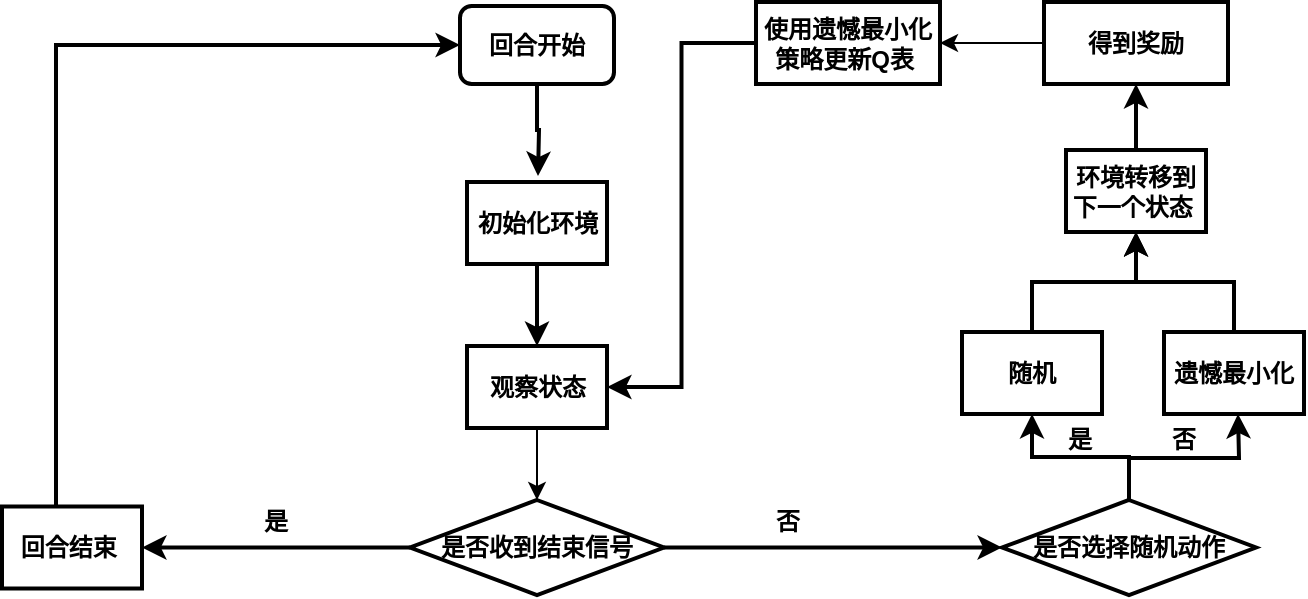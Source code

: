 <mxfile version="20.0.3" type="github" pages="3">
  <diagram id="EbEibFO-C5BBDuHJUzT-" name="Page-1">
    <mxGraphModel dx="866" dy="593" grid="0" gridSize="10" guides="1" tooltips="1" connect="1" arrows="1" fold="1" page="1" pageScale="1" pageWidth="827" pageHeight="1169" math="0" shadow="0">
      <root>
        <mxCell id="0" />
        <mxCell id="1" parent="0" />
        <mxCell id="Bi1ggKfM4Pbf4OTIna05-1" value="" style="edgeStyle=orthogonalEdgeStyle;rounded=0;orthogonalLoop=1;jettySize=auto;html=1;strokeWidth=2;" parent="1" source="Bi1ggKfM4Pbf4OTIna05-2" edge="1">
          <mxGeometry relative="1" as="geometry">
            <mxPoint x="371" y="399" as="targetPoint" />
          </mxGeometry>
        </mxCell>
        <mxCell id="Bi1ggKfM4Pbf4OTIna05-2" value="&lt;b&gt;回合开始&lt;/b&gt;" style="rounded=1;whiteSpace=wrap;html=1;strokeWidth=2;" parent="1" vertex="1">
          <mxGeometry x="332" y="314" width="77" height="39" as="geometry" />
        </mxCell>
        <mxCell id="Bi1ggKfM4Pbf4OTIna05-3" style="edgeStyle=orthogonalEdgeStyle;rounded=0;orthogonalLoop=1;jettySize=auto;html=1;strokeWidth=2;" parent="1" source="Bi1ggKfM4Pbf4OTIna05-4" target="Bi1ggKfM4Pbf4OTIna05-6" edge="1">
          <mxGeometry relative="1" as="geometry" />
        </mxCell>
        <mxCell id="Bi1ggKfM4Pbf4OTIna05-4" value="&lt;b&gt;初始化环境&lt;/b&gt;" style="rounded=0;whiteSpace=wrap;html=1;strokeWidth=2;" parent="1" vertex="1">
          <mxGeometry x="335.5" y="402" width="70" height="41" as="geometry" />
        </mxCell>
        <mxCell id="Bi1ggKfM4Pbf4OTIna05-5" value="" style="edgeStyle=orthogonalEdgeStyle;rounded=0;orthogonalLoop=1;jettySize=auto;html=1;" parent="1" source="Bi1ggKfM4Pbf4OTIna05-6" target="Bi1ggKfM4Pbf4OTIna05-16" edge="1">
          <mxGeometry relative="1" as="geometry" />
        </mxCell>
        <mxCell id="Bi1ggKfM4Pbf4OTIna05-6" value="&lt;b&gt;观察状态&lt;/b&gt;" style="rounded=0;whiteSpace=wrap;html=1;strokeWidth=2;" parent="1" vertex="1">
          <mxGeometry x="335.5" y="484" width="70" height="41" as="geometry" />
        </mxCell>
        <mxCell id="Bi1ggKfM4Pbf4OTIna05-7" style="edgeStyle=orthogonalEdgeStyle;rounded=0;orthogonalLoop=1;jettySize=auto;html=1;strokeWidth=2;" parent="1" source="Bi1ggKfM4Pbf4OTIna05-9" edge="1">
          <mxGeometry relative="1" as="geometry">
            <mxPoint x="721" y="518" as="targetPoint" />
          </mxGeometry>
        </mxCell>
        <mxCell id="Bi1ggKfM4Pbf4OTIna05-8" style="edgeStyle=orthogonalEdgeStyle;rounded=0;orthogonalLoop=1;jettySize=auto;html=1;entryX=0.5;entryY=1;entryDx=0;entryDy=0;strokeWidth=2;" parent="1" source="Bi1ggKfM4Pbf4OTIna05-9" target="Bi1ggKfM4Pbf4OTIna05-11" edge="1">
          <mxGeometry relative="1" as="geometry" />
        </mxCell>
        <mxCell id="Bi1ggKfM4Pbf4OTIna05-9" value="&lt;b&gt;是否选择随机动作&lt;/b&gt;" style="rhombus;whiteSpace=wrap;html=1;rounded=0;strokeWidth=2;" parent="1" vertex="1">
          <mxGeometry x="603" y="561" width="127" height="47.5" as="geometry" />
        </mxCell>
        <mxCell id="Bi1ggKfM4Pbf4OTIna05-10" style="edgeStyle=orthogonalEdgeStyle;rounded=0;orthogonalLoop=1;jettySize=auto;html=1;entryX=0.5;entryY=1;entryDx=0;entryDy=0;strokeWidth=2;" parent="1" source="Bi1ggKfM4Pbf4OTIna05-11" target="Bi1ggKfM4Pbf4OTIna05-21" edge="1">
          <mxGeometry relative="1" as="geometry">
            <Array as="points">
              <mxPoint x="618" y="452" />
              <mxPoint x="670" y="452" />
            </Array>
          </mxGeometry>
        </mxCell>
        <mxCell id="Bi1ggKfM4Pbf4OTIna05-11" value="&lt;b&gt;随机&lt;/b&gt;" style="rounded=0;whiteSpace=wrap;html=1;strokeWidth=2;" parent="1" vertex="1">
          <mxGeometry x="583" y="477" width="70" height="41" as="geometry" />
        </mxCell>
        <mxCell id="Bi1ggKfM4Pbf4OTIna05-12" style="edgeStyle=orthogonalEdgeStyle;rounded=0;orthogonalLoop=1;jettySize=auto;html=1;strokeWidth=2;" parent="1" source="Bi1ggKfM4Pbf4OTIna05-13" target="Bi1ggKfM4Pbf4OTIna05-21" edge="1">
          <mxGeometry relative="1" as="geometry" />
        </mxCell>
        <mxCell id="Bi1ggKfM4Pbf4OTIna05-13" value="遗憾最小化" style="rounded=0;whiteSpace=wrap;html=1;strokeWidth=2;fontStyle=1" parent="1" vertex="1">
          <mxGeometry x="684" y="477" width="70" height="41" as="geometry" />
        </mxCell>
        <mxCell id="Bi1ggKfM4Pbf4OTIna05-14" style="edgeStyle=orthogonalEdgeStyle;rounded=0;orthogonalLoop=1;jettySize=auto;html=1;entryX=1;entryY=0.5;entryDx=0;entryDy=0;strokeWidth=2;" parent="1" source="Bi1ggKfM4Pbf4OTIna05-16" target="Bi1ggKfM4Pbf4OTIna05-18" edge="1">
          <mxGeometry relative="1" as="geometry" />
        </mxCell>
        <mxCell id="Bi1ggKfM4Pbf4OTIna05-15" value="" style="edgeStyle=orthogonalEdgeStyle;rounded=0;orthogonalLoop=1;jettySize=auto;html=1;strokeWidth=2;" parent="1" source="Bi1ggKfM4Pbf4OTIna05-16" target="Bi1ggKfM4Pbf4OTIna05-9" edge="1">
          <mxGeometry relative="1" as="geometry" />
        </mxCell>
        <mxCell id="Bi1ggKfM4Pbf4OTIna05-16" value="&lt;b&gt;是否收到结束信号&lt;/b&gt;" style="rhombus;whiteSpace=wrap;html=1;rounded=0;strokeWidth=2;" parent="1" vertex="1">
          <mxGeometry x="307" y="561" width="127" height="47.5" as="geometry" />
        </mxCell>
        <mxCell id="Bi1ggKfM4Pbf4OTIna05-17" style="edgeStyle=orthogonalEdgeStyle;rounded=0;orthogonalLoop=1;jettySize=auto;html=1;entryX=0;entryY=0.5;entryDx=0;entryDy=0;strokeWidth=2;" parent="1" source="Bi1ggKfM4Pbf4OTIna05-18" target="Bi1ggKfM4Pbf4OTIna05-2" edge="1">
          <mxGeometry relative="1" as="geometry">
            <Array as="points">
              <mxPoint x="130" y="334" />
            </Array>
          </mxGeometry>
        </mxCell>
        <mxCell id="Bi1ggKfM4Pbf4OTIna05-18" value="&lt;b&gt;回合结束&amp;nbsp;&lt;/b&gt;" style="rounded=0;whiteSpace=wrap;html=1;strokeWidth=2;" parent="1" vertex="1">
          <mxGeometry x="103" y="564.25" width="70" height="41" as="geometry" />
        </mxCell>
        <mxCell id="Bi1ggKfM4Pbf4OTIna05-19" value="&lt;b&gt;是&lt;/b&gt;" style="text;html=1;strokeColor=none;fillColor=none;align=center;verticalAlign=middle;whiteSpace=wrap;rounded=0;" parent="1" vertex="1">
          <mxGeometry x="210" y="557" width="60" height="30" as="geometry" />
        </mxCell>
        <mxCell id="Bi1ggKfM4Pbf4OTIna05-20" value="" style="edgeStyle=orthogonalEdgeStyle;rounded=0;orthogonalLoop=1;jettySize=auto;html=1;strokeWidth=2;" parent="1" source="Bi1ggKfM4Pbf4OTIna05-21" target="Bi1ggKfM4Pbf4OTIna05-23" edge="1">
          <mxGeometry relative="1" as="geometry" />
        </mxCell>
        <mxCell id="Bi1ggKfM4Pbf4OTIna05-21" value="环境转移到下一个状态&amp;nbsp;" style="rounded=0;whiteSpace=wrap;html=1;strokeWidth=2;fontStyle=1" parent="1" vertex="1">
          <mxGeometry x="635" y="386" width="70" height="41" as="geometry" />
        </mxCell>
        <mxCell id="Bi1ggKfM4Pbf4OTIna05-22" value="" style="edgeStyle=orthogonalEdgeStyle;rounded=0;orthogonalLoop=1;jettySize=auto;html=1;" parent="1" source="Bi1ggKfM4Pbf4OTIna05-23" target="Bi1ggKfM4Pbf4OTIna05-25" edge="1">
          <mxGeometry relative="1" as="geometry" />
        </mxCell>
        <mxCell id="Bi1ggKfM4Pbf4OTIna05-23" value="得到奖励" style="rounded=0;whiteSpace=wrap;html=1;strokeWidth=2;fontStyle=1" parent="1" vertex="1">
          <mxGeometry x="624" y="312" width="92" height="41" as="geometry" />
        </mxCell>
        <mxCell id="Bi1ggKfM4Pbf4OTIna05-24" style="edgeStyle=orthogonalEdgeStyle;rounded=0;orthogonalLoop=1;jettySize=auto;html=1;entryX=1;entryY=0.5;entryDx=0;entryDy=0;strokeWidth=2;" parent="1" source="Bi1ggKfM4Pbf4OTIna05-25" target="Bi1ggKfM4Pbf4OTIna05-6" edge="1">
          <mxGeometry relative="1" as="geometry">
            <mxPoint x="411" y="504.5" as="targetPoint" />
          </mxGeometry>
        </mxCell>
        <mxCell id="Bi1ggKfM4Pbf4OTIna05-25" value="使用遗憾最小化策略更新Q表&amp;nbsp;" style="rounded=0;whiteSpace=wrap;html=1;strokeWidth=2;fontStyle=1" parent="1" vertex="1">
          <mxGeometry x="480" y="312" width="92" height="41" as="geometry" />
        </mxCell>
        <mxCell id="Bi1ggKfM4Pbf4OTIna05-26" value="&lt;b&gt;否&lt;/b&gt;" style="text;html=1;strokeColor=none;fillColor=none;align=center;verticalAlign=middle;whiteSpace=wrap;rounded=0;" parent="1" vertex="1">
          <mxGeometry x="466" y="557" width="60" height="30" as="geometry" />
        </mxCell>
        <mxCell id="Bi1ggKfM4Pbf4OTIna05-27" value="&lt;b&gt;是&lt;/b&gt;" style="text;html=1;strokeColor=none;fillColor=none;align=center;verticalAlign=middle;whiteSpace=wrap;rounded=0;" parent="1" vertex="1">
          <mxGeometry x="612" y="516" width="60" height="30" as="geometry" />
        </mxCell>
        <mxCell id="Bi1ggKfM4Pbf4OTIna05-28" value="&lt;b&gt;否&lt;/b&gt;" style="text;html=1;strokeColor=none;fillColor=none;align=center;verticalAlign=middle;whiteSpace=wrap;rounded=0;strokeWidth=2;" parent="1" vertex="1">
          <mxGeometry x="664" y="516" width="60" height="30" as="geometry" />
        </mxCell>
      </root>
    </mxGraphModel>
  </diagram>
  <diagram id="p9wuOLIHQDc3tzzxA4Dq" name="Page-2">
    <mxGraphModel dx="1443" dy="988" grid="0" gridSize="10" guides="1" tooltips="1" connect="1" arrows="1" fold="1" page="1" pageScale="1" pageWidth="827" pageHeight="1169" math="0" shadow="0">
      <root>
        <mxCell id="0" />
        <mxCell id="1" parent="0" />
        <mxCell id="-XUzzWzPFBp842z5V96Q-1" value="" style="edgeStyle=orthogonalEdgeStyle;rounded=0;orthogonalLoop=1;jettySize=auto;html=1;strokeWidth=2;" parent="1" source="-XUzzWzPFBp842z5V96Q-2" edge="1">
          <mxGeometry relative="1" as="geometry">
            <mxPoint x="371" y="399" as="targetPoint" />
          </mxGeometry>
        </mxCell>
        <mxCell id="-XUzzWzPFBp842z5V96Q-2" value="&lt;b&gt;回合开始&lt;/b&gt;" style="rounded=1;whiteSpace=wrap;html=1;strokeWidth=2;" parent="1" vertex="1">
          <mxGeometry x="332" y="314" width="77" height="39" as="geometry" />
        </mxCell>
        <mxCell id="-XUzzWzPFBp842z5V96Q-3" style="edgeStyle=orthogonalEdgeStyle;rounded=0;orthogonalLoop=1;jettySize=auto;html=1;strokeWidth=2;" parent="1" source="-XUzzWzPFBp842z5V96Q-4" target="-XUzzWzPFBp842z5V96Q-6" edge="1">
          <mxGeometry relative="1" as="geometry" />
        </mxCell>
        <mxCell id="-XUzzWzPFBp842z5V96Q-4" value="&lt;b&gt;初始化环境&lt;/b&gt;" style="rounded=0;whiteSpace=wrap;html=1;strokeWidth=2;" parent="1" vertex="1">
          <mxGeometry x="335.5" y="402" width="70" height="41" as="geometry" />
        </mxCell>
        <mxCell id="-XUzzWzPFBp842z5V96Q-5" value="" style="edgeStyle=orthogonalEdgeStyle;rounded=0;orthogonalLoop=1;jettySize=auto;html=1;" parent="1" source="-XUzzWzPFBp842z5V96Q-6" target="-XUzzWzPFBp842z5V96Q-16" edge="1">
          <mxGeometry relative="1" as="geometry" />
        </mxCell>
        <mxCell id="-XUzzWzPFBp842z5V96Q-6" value="&lt;b&gt;观察状态&lt;/b&gt;" style="rounded=0;whiteSpace=wrap;html=1;strokeWidth=2;" parent="1" vertex="1">
          <mxGeometry x="335.5" y="484" width="70" height="41" as="geometry" />
        </mxCell>
        <mxCell id="-XUzzWzPFBp842z5V96Q-7" style="edgeStyle=orthogonalEdgeStyle;rounded=0;orthogonalLoop=1;jettySize=auto;html=1;entryX=0.5;entryY=1;entryDx=0;entryDy=0;strokeWidth=2;" parent="1" source="-XUzzWzPFBp842z5V96Q-9" target="-XUzzWzPFBp842z5V96Q-11" edge="1">
          <mxGeometry relative="1" as="geometry" />
        </mxCell>
        <mxCell id="-XUzzWzPFBp842z5V96Q-8" style="edgeStyle=orthogonalEdgeStyle;rounded=0;orthogonalLoop=1;jettySize=auto;html=1;entryX=0.5;entryY=1;entryDx=0;entryDy=0;strokeWidth=2;" parent="1" source="-XUzzWzPFBp842z5V96Q-9" target="-XUzzWzPFBp842z5V96Q-13" edge="1">
          <mxGeometry relative="1" as="geometry" />
        </mxCell>
        <mxCell id="-XUzzWzPFBp842z5V96Q-9" value="&lt;b&gt;是否选择随机动作&lt;/b&gt;" style="rhombus;whiteSpace=wrap;html=1;rounded=0;strokeWidth=2;" parent="1" vertex="1">
          <mxGeometry x="748" y="561" width="127" height="47.5" as="geometry" />
        </mxCell>
        <mxCell id="-XUzzWzPFBp842z5V96Q-10" style="edgeStyle=orthogonalEdgeStyle;rounded=0;orthogonalLoop=1;jettySize=auto;html=1;entryX=0.5;entryY=1;entryDx=0;entryDy=0;strokeWidth=2;" parent="1" source="-XUzzWzPFBp842z5V96Q-11" target="-XUzzWzPFBp842z5V96Q-21" edge="1">
          <mxGeometry relative="1" as="geometry" />
        </mxCell>
        <mxCell id="-XUzzWzPFBp842z5V96Q-11" value="&lt;b&gt;随机&lt;/b&gt;" style="rounded=0;whiteSpace=wrap;html=1;strokeWidth=2;" parent="1" vertex="1">
          <mxGeometry x="726" y="477" width="70" height="41" as="geometry" />
        </mxCell>
        <mxCell id="-XUzzWzPFBp842z5V96Q-12" style="edgeStyle=orthogonalEdgeStyle;rounded=0;orthogonalLoop=1;jettySize=auto;html=1;entryX=0.5;entryY=1;entryDx=0;entryDy=0;strokeWidth=2;" parent="1" source="-XUzzWzPFBp842z5V96Q-13" target="-XUzzWzPFBp842z5V96Q-21" edge="1">
          <mxGeometry relative="1" as="geometry" />
        </mxCell>
        <mxCell id="-XUzzWzPFBp842z5V96Q-13" value="遗憾最小化" style="rounded=0;whiteSpace=wrap;html=1;strokeWidth=2;fontStyle=1;dashed=1;" parent="1" vertex="1">
          <mxGeometry x="827" y="477" width="70" height="41" as="geometry" />
        </mxCell>
        <mxCell id="-XUzzWzPFBp842z5V96Q-14" style="edgeStyle=orthogonalEdgeStyle;rounded=0;orthogonalLoop=1;jettySize=auto;html=1;entryX=1;entryY=0.5;entryDx=0;entryDy=0;strokeWidth=2;" parent="1" source="-XUzzWzPFBp842z5V96Q-16" target="-XUzzWzPFBp842z5V96Q-18" edge="1">
          <mxGeometry relative="1" as="geometry" />
        </mxCell>
        <mxCell id="-XUzzWzPFBp842z5V96Q-15" value="" style="edgeStyle=orthogonalEdgeStyle;rounded=0;orthogonalLoop=1;jettySize=auto;html=1;strokeWidth=2;" parent="1" source="-XUzzWzPFBp842z5V96Q-16" target="-XUzzWzPFBp842z5V96Q-9" edge="1">
          <mxGeometry relative="1" as="geometry" />
        </mxCell>
        <mxCell id="-XUzzWzPFBp842z5V96Q-16" value="&lt;b&gt;是否收到结束信号&lt;/b&gt;" style="rhombus;whiteSpace=wrap;html=1;rounded=0;strokeWidth=2;" parent="1" vertex="1">
          <mxGeometry x="307" y="561" width="127" height="47.5" as="geometry" />
        </mxCell>
        <mxCell id="-XUzzWzPFBp842z5V96Q-17" style="edgeStyle=orthogonalEdgeStyle;rounded=0;orthogonalLoop=1;jettySize=auto;html=1;entryX=0;entryY=0.5;entryDx=0;entryDy=0;strokeWidth=2;" parent="1" source="-XUzzWzPFBp842z5V96Q-18" target="-XUzzWzPFBp842z5V96Q-2" edge="1">
          <mxGeometry relative="1" as="geometry">
            <Array as="points">
              <mxPoint x="130" y="334" />
            </Array>
          </mxGeometry>
        </mxCell>
        <mxCell id="-XUzzWzPFBp842z5V96Q-18" value="&lt;b&gt;回合结束&amp;nbsp;&lt;/b&gt;" style="rounded=0;whiteSpace=wrap;html=1;strokeWidth=2;" parent="1" vertex="1">
          <mxGeometry x="103" y="564.25" width="70" height="41" as="geometry" />
        </mxCell>
        <mxCell id="-XUzzWzPFBp842z5V96Q-19" value="&lt;b&gt;是&lt;/b&gt;" style="text;html=1;strokeColor=none;fillColor=none;align=center;verticalAlign=middle;whiteSpace=wrap;rounded=0;" parent="1" vertex="1">
          <mxGeometry x="210" y="557" width="60" height="30" as="geometry" />
        </mxCell>
        <mxCell id="-XUzzWzPFBp842z5V96Q-20" value="" style="edgeStyle=orthogonalEdgeStyle;rounded=0;orthogonalLoop=1;jettySize=auto;html=1;strokeWidth=2;" parent="1" source="-XUzzWzPFBp842z5V96Q-21" target="-XUzzWzPFBp842z5V96Q-23" edge="1">
          <mxGeometry relative="1" as="geometry" />
        </mxCell>
        <mxCell id="-XUzzWzPFBp842z5V96Q-21" value="环境转移到下一个状态&amp;nbsp;" style="rounded=0;whiteSpace=wrap;html=1;strokeWidth=2;fontStyle=1" parent="1" vertex="1">
          <mxGeometry x="776.5" y="392" width="70" height="41" as="geometry" />
        </mxCell>
        <mxCell id="-XUzzWzPFBp842z5V96Q-22" value="" style="edgeStyle=orthogonalEdgeStyle;rounded=0;orthogonalLoop=1;jettySize=auto;html=1;" parent="1" source="-XUzzWzPFBp842z5V96Q-23" target="-XUzzWzPFBp842z5V96Q-25" edge="1">
          <mxGeometry relative="1" as="geometry" />
        </mxCell>
        <mxCell id="-XUzzWzPFBp842z5V96Q-23" value="得到奖励" style="rounded=0;whiteSpace=wrap;html=1;strokeWidth=2;fontStyle=1" parent="1" vertex="1">
          <mxGeometry x="765.5" y="312" width="92" height="41" as="geometry" />
        </mxCell>
        <mxCell id="-XUzzWzPFBp842z5V96Q-24" style="edgeStyle=orthogonalEdgeStyle;rounded=0;orthogonalLoop=1;jettySize=auto;html=1;entryX=1;entryY=0.5;entryDx=0;entryDy=0;strokeWidth=2;" parent="1" source="-XUzzWzPFBp842z5V96Q-25" target="-XUzzWzPFBp842z5V96Q-6" edge="1">
          <mxGeometry relative="1" as="geometry">
            <mxPoint x="411" y="504.5" as="targetPoint" />
          </mxGeometry>
        </mxCell>
        <mxCell id="-XUzzWzPFBp842z5V96Q-25" value="" style="rounded=0;whiteSpace=wrap;html=1;strokeWidth=2;fontStyle=1;dashed=1;" parent="1" vertex="1">
          <mxGeometry x="501" y="243" width="188" height="179" as="geometry" />
        </mxCell>
        <mxCell id="-XUzzWzPFBp842z5V96Q-26" value="&lt;b&gt;否&lt;/b&gt;" style="text;html=1;strokeColor=none;fillColor=none;align=center;verticalAlign=middle;whiteSpace=wrap;rounded=0;" parent="1" vertex="1">
          <mxGeometry x="466" y="557" width="60" height="30" as="geometry" />
        </mxCell>
        <mxCell id="-XUzzWzPFBp842z5V96Q-27" value="&lt;b&gt;是&lt;/b&gt;" style="text;html=1;strokeColor=none;fillColor=none;align=center;verticalAlign=middle;whiteSpace=wrap;rounded=0;" parent="1" vertex="1">
          <mxGeometry x="756" y="516" width="60" height="30" as="geometry" />
        </mxCell>
        <mxCell id="-XUzzWzPFBp842z5V96Q-28" value="&lt;b&gt;否&lt;/b&gt;" style="text;html=1;strokeColor=none;fillColor=none;align=center;verticalAlign=middle;whiteSpace=wrap;rounded=0;strokeWidth=2;" parent="1" vertex="1">
          <mxGeometry x="807" y="516" width="60" height="30" as="geometry" />
        </mxCell>
        <mxCell id="-XUzzWzPFBp842z5V96Q-29" value="&lt;span style=&quot;font-weight: 700;&quot;&gt;使用遗憾最小化策略更新Q表&amp;nbsp;&lt;/span&gt;" style="rounded=0;whiteSpace=wrap;html=1;strokeWidth=2;" parent="1" vertex="1">
          <mxGeometry x="514" y="270" width="166" height="22" as="geometry" />
        </mxCell>
        <mxCell id="-XUzzWzPFBp842z5V96Q-30" value="&lt;span style=&quot;font-weight: 700;&quot;&gt;使用遗憾最小化策略更新Q表&amp;nbsp;&lt;/span&gt;" style="rounded=0;whiteSpace=wrap;html=1;strokeWidth=2;" parent="1" vertex="1">
          <mxGeometry x="514" y="317" width="166" height="22" as="geometry" />
        </mxCell>
        <mxCell id="-XUzzWzPFBp842z5V96Q-31" value="&lt;span style=&quot;font-weight: 700;&quot;&gt;使用遗憾最小化策略更新Q表&amp;nbsp;&lt;/span&gt;" style="rounded=0;whiteSpace=wrap;html=1;strokeWidth=2;" parent="1" vertex="1">
          <mxGeometry x="514" y="380" width="166" height="22" as="geometry" />
        </mxCell>
      </root>
    </mxGraphModel>
  </diagram>
  <diagram id="SYrQ1GWipKdG86Qw5mBK" name="Page-3">
    <mxGraphModel dx="866" dy="593" grid="0" gridSize="10" guides="1" tooltips="1" connect="1" arrows="1" fold="1" page="1" pageScale="1" pageWidth="827" pageHeight="1169" math="0" shadow="0">
      <root>
        <mxCell id="0" />
        <mxCell id="1" parent="0" />
        <mxCell id="8chqCY4S-ap9Fa9wyQtx-1" value="" style="rounded=0;whiteSpace=wrap;html=1;strokeWidth=2;" parent="1" vertex="1">
          <mxGeometry x="279" y="160" width="154" height="31" as="geometry" />
        </mxCell>
        <mxCell id="8chqCY4S-ap9Fa9wyQtx-9" value="&lt;font style=&quot;font-size: 20px;&quot;&gt;old ebp&lt;/font&gt;" style="rounded=0;whiteSpace=wrap;html=1;strokeWidth=2;" parent="1" vertex="1">
          <mxGeometry x="279" y="191" width="154" height="31" as="geometry" />
        </mxCell>
        <mxCell id="8chqCY4S-ap9Fa9wyQtx-10" value="返回地址" style="text;html=1;strokeColor=none;fillColor=none;align=center;verticalAlign=middle;whiteSpace=wrap;rounded=0;fontSize=20;" parent="1" vertex="1">
          <mxGeometry x="307.5" y="160" width="97" height="30" as="geometry" />
        </mxCell>
        <mxCell id="8chqCY4S-ap9Fa9wyQtx-11" value="&lt;span style=&quot;font-size: 20px;&quot;&gt;s&lt;/span&gt;" style="rounded=0;whiteSpace=wrap;html=1;strokeWidth=2;" parent="1" vertex="1">
          <mxGeometry x="279" y="268" width="154" height="84" as="geometry" />
        </mxCell>
        <mxCell id="8chqCY4S-ap9Fa9wyQtx-12" value="" style="shape=curlyBracket;whiteSpace=wrap;html=1;rounded=1;fontSize=20;strokeWidth=2;size=0.5;" parent="1" vertex="1">
          <mxGeometry x="253" y="162.25" width="20" height="26.5" as="geometry" />
        </mxCell>
        <mxCell id="8chqCY4S-ap9Fa9wyQtx-14" value="" style="shape=curlyBracket;whiteSpace=wrap;html=1;rounded=1;fontSize=20;strokeWidth=2;size=0.5;" parent="1" vertex="1">
          <mxGeometry x="251" y="193.25" width="20" height="26.5" as="geometry" />
        </mxCell>
        <mxCell id="8chqCY4S-ap9Fa9wyQtx-15" value="4字节" style="text;html=1;strokeColor=none;fillColor=none;align=center;verticalAlign=middle;whiteSpace=wrap;rounded=0;fontSize=20;" parent="1" vertex="1">
          <mxGeometry x="187" y="161" width="60" height="30" as="geometry" />
        </mxCell>
        <mxCell id="8chqCY4S-ap9Fa9wyQtx-16" value="4字节" style="text;html=1;strokeColor=none;fillColor=none;align=center;verticalAlign=middle;whiteSpace=wrap;rounded=0;fontSize=20;" parent="1" vertex="1">
          <mxGeometry x="187" y="190" width="60" height="30" as="geometry" />
        </mxCell>
        <mxCell id="8chqCY4S-ap9Fa9wyQtx-17" value="" style="shape=curlyBracket;whiteSpace=wrap;html=1;rounded=1;fontSize=20;strokeWidth=2;size=0.5;" parent="1" vertex="1">
          <mxGeometry x="251" y="270" width="20" height="80" as="geometry" />
        </mxCell>
        <mxCell id="8chqCY4S-ap9Fa9wyQtx-18" value="24字节" style="text;html=1;strokeColor=none;fillColor=none;align=center;verticalAlign=middle;whiteSpace=wrap;rounded=0;fontSize=20;" parent="1" vertex="1">
          <mxGeometry x="180" y="295" width="73" height="30" as="geometry" />
        </mxCell>
        <mxCell id="8chqCY4S-ap9Fa9wyQtx-20" value="" style="rounded=0;whiteSpace=wrap;html=1;strokeWidth=2;" parent="1" vertex="1">
          <mxGeometry x="279" y="222" width="154" height="46" as="geometry" />
        </mxCell>
        <mxCell id="8chqCY4S-ap9Fa9wyQtx-21" value="" style="shape=curlyBracket;whiteSpace=wrap;html=1;rounded=1;fontSize=20;strokeWidth=2;size=0.477;" parent="1" vertex="1">
          <mxGeometry x="251" y="223.13" width="20" height="43.75" as="geometry" />
        </mxCell>
        <mxCell id="8chqCY4S-ap9Fa9wyQtx-22" value="8字节" style="text;html=1;strokeColor=none;fillColor=none;align=center;verticalAlign=middle;whiteSpace=wrap;rounded=0;fontSize=20;" parent="1" vertex="1">
          <mxGeometry x="191" y="230" width="60" height="30" as="geometry" />
        </mxCell>
        <mxCell id="8chqCY4S-ap9Fa9wyQtx-24" value="" style="endArrow=classic;html=1;rounded=0;fontSize=20;" parent="1" edge="1">
          <mxGeometry width="50" height="50" relative="1" as="geometry">
            <mxPoint x="435" y="352" as="sourcePoint" />
            <mxPoint x="513" y="352" as="targetPoint" />
          </mxGeometry>
        </mxCell>
        <mxCell id="8chqCY4S-ap9Fa9wyQtx-25" value="-0x20" style="text;html=1;strokeColor=none;fillColor=none;align=center;verticalAlign=middle;whiteSpace=wrap;rounded=0;fontSize=20;" parent="1" vertex="1">
          <mxGeometry x="518" y="338" width="60" height="30" as="geometry" />
        </mxCell>
        <mxCell id="8chqCY4S-ap9Fa9wyQtx-26" value="" style="endArrow=classic;html=1;rounded=0;fontSize=20;" parent="1" edge="1">
          <mxGeometry width="50" height="50" relative="1" as="geometry">
            <mxPoint x="440" y="222" as="sourcePoint" />
            <mxPoint x="518" y="222" as="targetPoint" />
          </mxGeometry>
        </mxCell>
        <mxCell id="8chqCY4S-ap9Fa9wyQtx-27" value="0" style="text;html=1;strokeColor=none;fillColor=none;align=center;verticalAlign=middle;whiteSpace=wrap;rounded=0;fontSize=20;" parent="1" vertex="1">
          <mxGeometry x="518" y="204" width="60" height="30" as="geometry" />
        </mxCell>
        <mxCell id="8chqCY4S-ap9Fa9wyQtx-29" value="" style="endArrow=classic;html=1;rounded=0;fontSize=20;" parent="1" edge="1">
          <mxGeometry width="50" height="50" relative="1" as="geometry">
            <mxPoint x="440" y="191" as="sourcePoint" />
            <mxPoint x="518" y="191" as="targetPoint" />
          </mxGeometry>
        </mxCell>
        <mxCell id="8chqCY4S-ap9Fa9wyQtx-30" value="0x4" style="text;html=1;strokeColor=none;fillColor=none;align=center;verticalAlign=middle;whiteSpace=wrap;rounded=0;fontSize=20;" parent="1" vertex="1">
          <mxGeometry x="518" y="174" width="60" height="30" as="geometry" />
        </mxCell>
        <mxCell id="8chqCY4S-ap9Fa9wyQtx-31" value="" style="rounded=0;whiteSpace=wrap;html=1;strokeWidth=2;" parent="1" vertex="1">
          <mxGeometry x="604" y="160" width="154" height="31" as="geometry" />
        </mxCell>
        <mxCell id="8chqCY4S-ap9Fa9wyQtx-33" value="0x8048554" style="text;html=1;strokeColor=none;fillColor=none;align=center;verticalAlign=middle;whiteSpace=wrap;rounded=0;fontSize=20;" parent="1" vertex="1">
          <mxGeometry x="632.5" y="160" width="97" height="30" as="geometry" />
        </mxCell>
        <mxCell id="8chqCY4S-ap9Fa9wyQtx-34" value="&lt;span style=&quot;font-size: 20px;&quot;&gt;shellcode&lt;/span&gt;" style="rounded=0;whiteSpace=wrap;html=1;strokeWidth=2;" parent="1" vertex="1">
          <mxGeometry x="604" y="191" width="154" height="159" as="geometry" />
        </mxCell>
        <mxCell id="8chqCY4S-ap9Fa9wyQtx-36" value="sub esp, 40&lt;span style=&quot;color: rgba(0, 0, 0, 0); font-family: monospace; font-size: 0px; text-align: start;&quot;&gt;%3CmxGraphModel%3E%3Croot%3E%3CmxCell%20id%3D%220%22%2F%3E%3CmxCell%20id%3D%221%22%20parent%3D%220%22%2F%3E%3CmxCell%20id%3D%222%22%20value%3D%22%22%20style%3D%22rounded%3D0%3BwhiteSpace%3Dwrap%3Bhtml%3D1%3BstrokeWidth%3D2%3B%22%20vertex%3D%221%22%20parent%3D%221%22%3E%3CmxGeometry%20x%3D%22604%22%20y%3D%22160%22%20width%3D%22154%22%20height%3D%2231%22%20as%3D%22geometry%22%2F%3E%3C%2FmxCell%3E%3C%2Froot%3E%3C%2FmxGraphModel%3E&lt;/span&gt;&lt;span style=&quot;color: rgba(0, 0, 0, 0); font-family: monospace; font-size: 0px; text-align: start;&quot;&gt;%3CmxGraphModel%3E%3Croot%3E%3CmxCell%20id%3D%220%22%2F%3E%3CmxCell%20id%3D%221%22%20parent%3D%220%22%2F%3E%3CmxCell%20id%3D%222%22%20value%3D%22%22%20style%3D%22rounded%3D0%3BwhiteSpace%3Dwrap%3Bhtml%3D1%3BstrokeWidth%3D2%3B%22%20vertex%3D%221%22%20parent%3D%221%22%3E%3CmxGeometry%20x%3D%22604%22%20y%3D%22160%22%20width%3D%22154%22%20height%3D%2231%22%20as%3D%22geometry%22%2F%3E%3C%2FmxCell%3E%3C%2Froot%3E%3C%2FmxGraphModel%3E&lt;/span&gt;" style="rounded=0;whiteSpace=wrap;html=1;strokeWidth=2;" parent="1" vertex="1">
          <mxGeometry x="604" y="129" width="154" height="31" as="geometry" />
        </mxCell>
        <mxCell id="8chqCY4S-ap9Fa9wyQtx-37" value="call esp" style="rounded=0;whiteSpace=wrap;html=1;strokeWidth=2;" parent="1" vertex="1">
          <mxGeometry x="604" y="98" width="154" height="31" as="geometry" />
        </mxCell>
        <mxCell id="8chqCY4S-ap9Fa9wyQtx-38" value="" style="endArrow=classic;html=1;rounded=0;fontSize=20;" parent="1" edge="1">
          <mxGeometry width="50" height="50" relative="1" as="geometry">
            <mxPoint x="831" y="159" as="sourcePoint" />
            <mxPoint x="760" y="159" as="targetPoint" />
          </mxGeometry>
        </mxCell>
        <mxCell id="8chqCY4S-ap9Fa9wyQtx-40" value="esp(eip)" style="text;html=1;strokeColor=none;fillColor=none;align=center;verticalAlign=middle;whiteSpace=wrap;rounded=0;fontSize=20;" parent="1" vertex="1">
          <mxGeometry x="819" y="142" width="105" height="30" as="geometry" />
        </mxCell>
        <mxCell id="MISSjVhpHVg8pfJc-PrQ-1" value="" style="shape=table;html=1;whiteSpace=wrap;startSize=0;container=1;collapsible=0;childLayout=tableLayout;" vertex="1" parent="1">
          <mxGeometry x="396" y="676" width="245" height="207" as="geometry" />
        </mxCell>
        <mxCell id="MISSjVhpHVg8pfJc-PrQ-2" value="" style="shape=tableRow;horizontal=0;startSize=0;swimlaneHead=0;swimlaneBody=0;top=0;left=0;bottom=0;right=0;collapsible=0;dropTarget=0;fillColor=none;points=[[0,0.5],[1,0.5]];portConstraint=eastwest;" vertex="1" parent="MISSjVhpHVg8pfJc-PrQ-1">
          <mxGeometry width="245" height="70" as="geometry" />
        </mxCell>
        <mxCell id="MISSjVhpHVg8pfJc-PrQ-3" value="&lt;font style=&quot;font-size: 20px;&quot;&gt;0&lt;/font&gt;" style="shape=partialRectangle;html=1;whiteSpace=wrap;connectable=0;fillColor=none;top=0;left=0;bottom=0;right=0;overflow=hidden;" vertex="1" parent="MISSjVhpHVg8pfJc-PrQ-2">
          <mxGeometry width="82" height="70" as="geometry">
            <mxRectangle width="82" height="70" as="alternateBounds" />
          </mxGeometry>
        </mxCell>
        <mxCell id="MISSjVhpHVg8pfJc-PrQ-4" value="&lt;font style=&quot;font-size: 20px;&quot;&gt;1&lt;/font&gt;" style="shape=partialRectangle;html=1;whiteSpace=wrap;connectable=0;fillColor=none;top=0;left=0;bottom=0;right=0;overflow=hidden;" vertex="1" parent="MISSjVhpHVg8pfJc-PrQ-2">
          <mxGeometry x="82" width="81" height="70" as="geometry">
            <mxRectangle width="81" height="70" as="alternateBounds" />
          </mxGeometry>
        </mxCell>
        <mxCell id="MISSjVhpHVg8pfJc-PrQ-5" value="&lt;font style=&quot;font-size: 20px;&quot;&gt;2&lt;/font&gt;" style="shape=partialRectangle;html=1;whiteSpace=wrap;connectable=0;fillColor=none;top=0;left=0;bottom=0;right=0;overflow=hidden;" vertex="1" parent="MISSjVhpHVg8pfJc-PrQ-2">
          <mxGeometry x="163" width="82" height="70" as="geometry">
            <mxRectangle width="82" height="70" as="alternateBounds" />
          </mxGeometry>
        </mxCell>
        <mxCell id="MISSjVhpHVg8pfJc-PrQ-6" value="" style="shape=tableRow;horizontal=0;startSize=0;swimlaneHead=0;swimlaneBody=0;top=0;left=0;bottom=0;right=0;collapsible=0;dropTarget=0;fillColor=none;points=[[0,0.5],[1,0.5]];portConstraint=eastwest;" vertex="1" parent="MISSjVhpHVg8pfJc-PrQ-1">
          <mxGeometry y="70" width="245" height="67" as="geometry" />
        </mxCell>
        <mxCell id="MISSjVhpHVg8pfJc-PrQ-7" value="&lt;font style=&quot;font-size: 20px;&quot;&gt;3&lt;/font&gt;" style="shape=partialRectangle;html=1;whiteSpace=wrap;connectable=0;fillColor=none;top=0;left=0;bottom=0;right=0;overflow=hidden;" vertex="1" parent="MISSjVhpHVg8pfJc-PrQ-6">
          <mxGeometry width="82" height="67" as="geometry">
            <mxRectangle width="82" height="67" as="alternateBounds" />
          </mxGeometry>
        </mxCell>
        <mxCell id="MISSjVhpHVg8pfJc-PrQ-8" value="&lt;font style=&quot;font-size: 20px;&quot;&gt;4&lt;/font&gt;" style="shape=partialRectangle;html=1;whiteSpace=wrap;connectable=0;fillColor=none;top=0;left=0;bottom=0;right=0;overflow=hidden;" vertex="1" parent="MISSjVhpHVg8pfJc-PrQ-6">
          <mxGeometry x="82" width="81" height="67" as="geometry">
            <mxRectangle width="81" height="67" as="alternateBounds" />
          </mxGeometry>
        </mxCell>
        <mxCell id="MISSjVhpHVg8pfJc-PrQ-9" value="&lt;font style=&quot;font-size: 20px;&quot;&gt;5&lt;/font&gt;" style="shape=partialRectangle;html=1;whiteSpace=wrap;connectable=0;fillColor=none;top=0;left=0;bottom=0;right=0;overflow=hidden;" vertex="1" parent="MISSjVhpHVg8pfJc-PrQ-6">
          <mxGeometry x="163" width="82" height="67" as="geometry">
            <mxRectangle width="82" height="67" as="alternateBounds" />
          </mxGeometry>
        </mxCell>
        <mxCell id="MISSjVhpHVg8pfJc-PrQ-10" value="" style="shape=tableRow;horizontal=0;startSize=0;swimlaneHead=0;swimlaneBody=0;top=0;left=0;bottom=0;right=0;collapsible=0;dropTarget=0;fillColor=none;points=[[0,0.5],[1,0.5]];portConstraint=eastwest;" vertex="1" parent="MISSjVhpHVg8pfJc-PrQ-1">
          <mxGeometry y="137" width="245" height="70" as="geometry" />
        </mxCell>
        <mxCell id="MISSjVhpHVg8pfJc-PrQ-11" value="&lt;font style=&quot;font-size: 20px;&quot;&gt;6&lt;/font&gt;" style="shape=partialRectangle;html=1;whiteSpace=wrap;connectable=0;fillColor=none;top=0;left=0;bottom=0;right=0;overflow=hidden;" vertex="1" parent="MISSjVhpHVg8pfJc-PrQ-10">
          <mxGeometry width="82" height="70" as="geometry">
            <mxRectangle width="82" height="70" as="alternateBounds" />
          </mxGeometry>
        </mxCell>
        <mxCell id="MISSjVhpHVg8pfJc-PrQ-12" value="&lt;font style=&quot;font-size: 20px;&quot;&gt;7&lt;/font&gt;" style="shape=partialRectangle;html=1;whiteSpace=wrap;connectable=0;fillColor=none;top=0;left=0;bottom=0;right=0;overflow=hidden;" vertex="1" parent="MISSjVhpHVg8pfJc-PrQ-10">
          <mxGeometry x="82" width="81" height="70" as="geometry">
            <mxRectangle width="81" height="70" as="alternateBounds" />
          </mxGeometry>
        </mxCell>
        <mxCell id="MISSjVhpHVg8pfJc-PrQ-13" value="&lt;font style=&quot;font-size: 20px;&quot;&gt;8&lt;/font&gt;" style="shape=partialRectangle;html=1;whiteSpace=wrap;connectable=0;fillColor=none;top=0;left=0;bottom=0;right=0;overflow=hidden;pointerEvents=1;" vertex="1" parent="MISSjVhpHVg8pfJc-PrQ-10">
          <mxGeometry x="163" width="82" height="70" as="geometry">
            <mxRectangle width="82" height="70" as="alternateBounds" />
          </mxGeometry>
        </mxCell>
      </root>
    </mxGraphModel>
  </diagram>
</mxfile>
